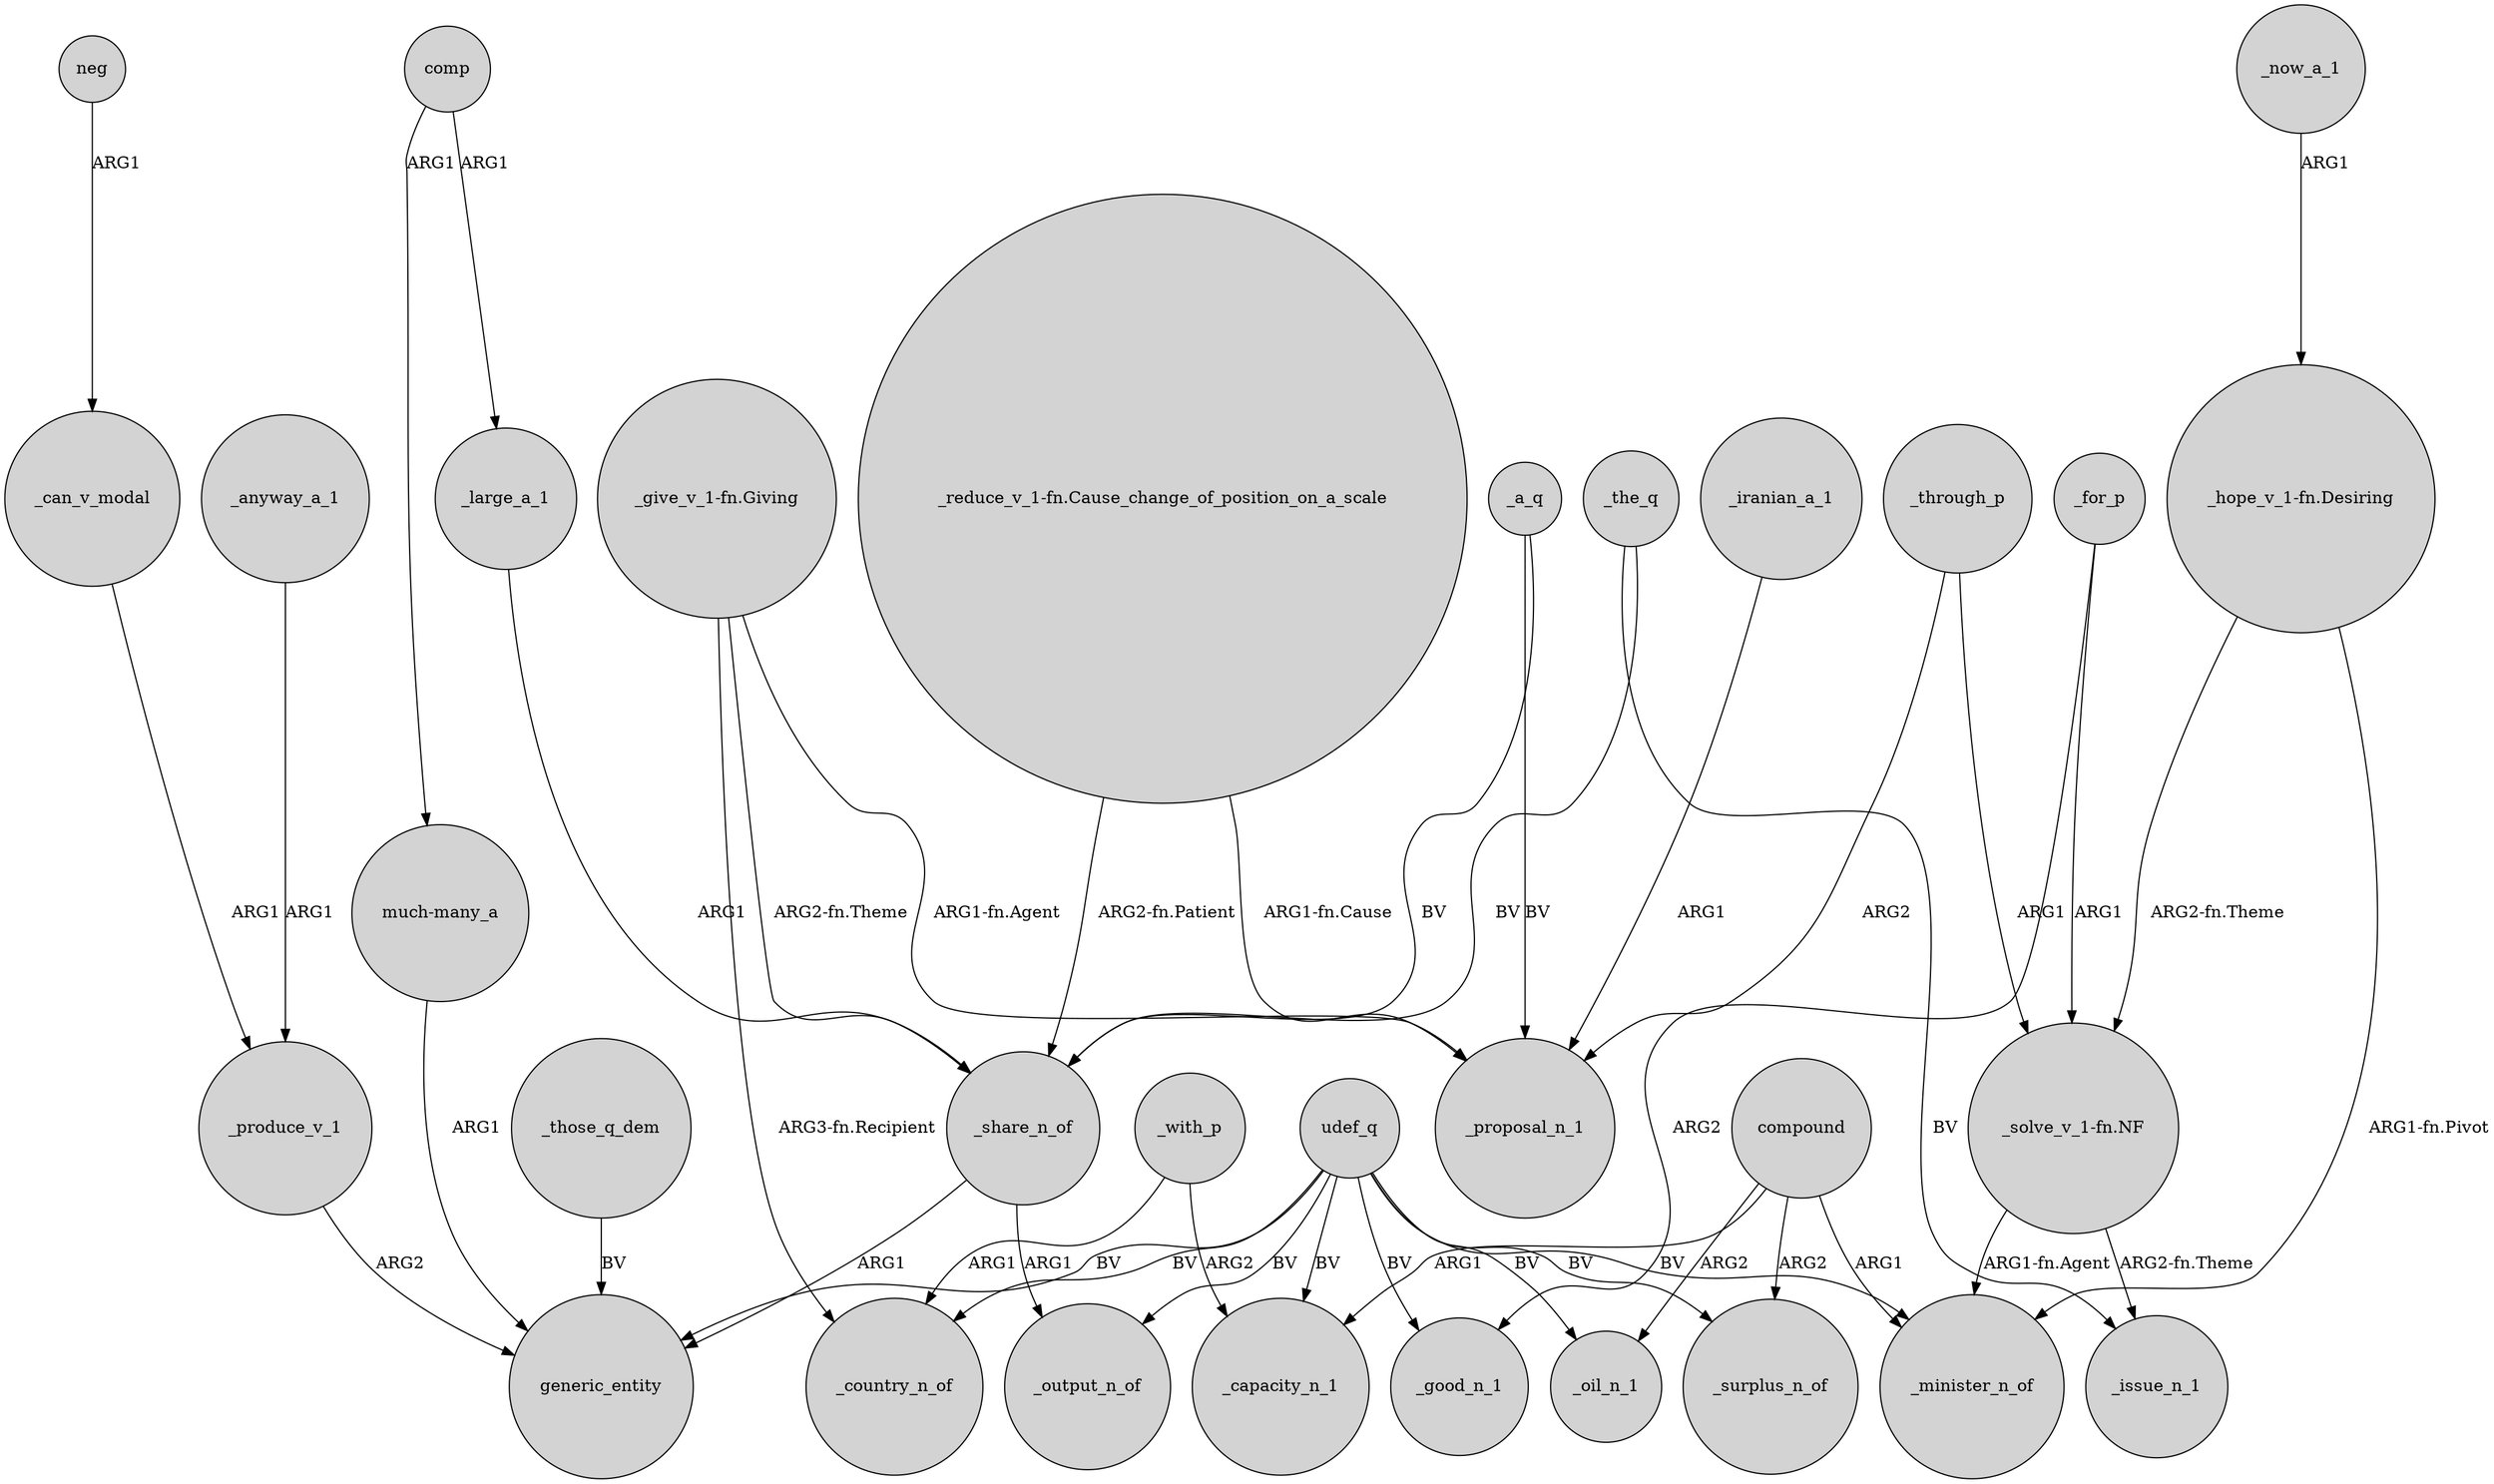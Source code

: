 digraph {
	node [shape=circle style=filled]
	compound -> _capacity_n_1 [label=ARG1]
	udef_q -> generic_entity [label=BV]
	"_reduce_v_1-fn.Cause_change_of_position_on_a_scale" -> _share_n_of [label="ARG2-fn.Patient"]
	_through_p -> _proposal_n_1 [label=ARG2]
	_share_n_of -> generic_entity [label=ARG1]
	"much-many_a" -> generic_entity [label=ARG1]
	comp -> _large_a_1 [label=ARG1]
	udef_q -> _capacity_n_1 [label=BV]
	"_hope_v_1-fn.Desiring" -> _minister_n_of [label="ARG1-fn.Pivot"]
	_iranian_a_1 -> _proposal_n_1 [label=ARG1]
	_share_n_of -> _output_n_of [label=ARG1]
	_the_q -> _share_n_of [label=BV]
	"_solve_v_1-fn.NF" -> _minister_n_of [label="ARG1-fn.Agent"]
	_the_q -> _issue_n_1 [label=BV]
	udef_q -> _output_n_of [label=BV]
	_through_p -> "_solve_v_1-fn.NF" [label=ARG1]
	"_reduce_v_1-fn.Cause_change_of_position_on_a_scale" -> _proposal_n_1 [label="ARG1-fn.Cause"]
	_a_q -> _share_n_of [label=BV]
	"_give_v_1-fn.Giving" -> _country_n_of [label="ARG3-fn.Recipient"]
	udef_q -> _country_n_of [label=BV]
	compound -> _oil_n_1 [label=ARG2]
	comp -> "much-many_a" [label=ARG1]
	compound -> _minister_n_of [label=ARG1]
	_with_p -> _capacity_n_1 [label=ARG2]
	udef_q -> _surplus_n_of [label=BV]
	_produce_v_1 -> generic_entity [label=ARG2]
	_for_p -> "_solve_v_1-fn.NF" [label=ARG1]
	compound -> _surplus_n_of [label=ARG2]
	_large_a_1 -> _share_n_of [label=ARG1]
	_with_p -> _country_n_of [label=ARG1]
	"_give_v_1-fn.Giving" -> _proposal_n_1 [label="ARG1-fn.Agent"]
	_for_p -> _good_n_1 [label=ARG2]
	"_hope_v_1-fn.Desiring" -> "_solve_v_1-fn.NF" [label="ARG2-fn.Theme"]
	udef_q -> _oil_n_1 [label=BV]
	udef_q -> _minister_n_of [label=BV]
	"_give_v_1-fn.Giving" -> _share_n_of [label="ARG2-fn.Theme"]
	udef_q -> _good_n_1 [label=BV]
	_now_a_1 -> "_hope_v_1-fn.Desiring" [label=ARG1]
	"_solve_v_1-fn.NF" -> _issue_n_1 [label="ARG2-fn.Theme"]
	_can_v_modal -> _produce_v_1 [label=ARG1]
	_anyway_a_1 -> _produce_v_1 [label=ARG1]
	_those_q_dem -> generic_entity [label=BV]
	neg -> _can_v_modal [label=ARG1]
	_a_q -> _proposal_n_1 [label=BV]
}
